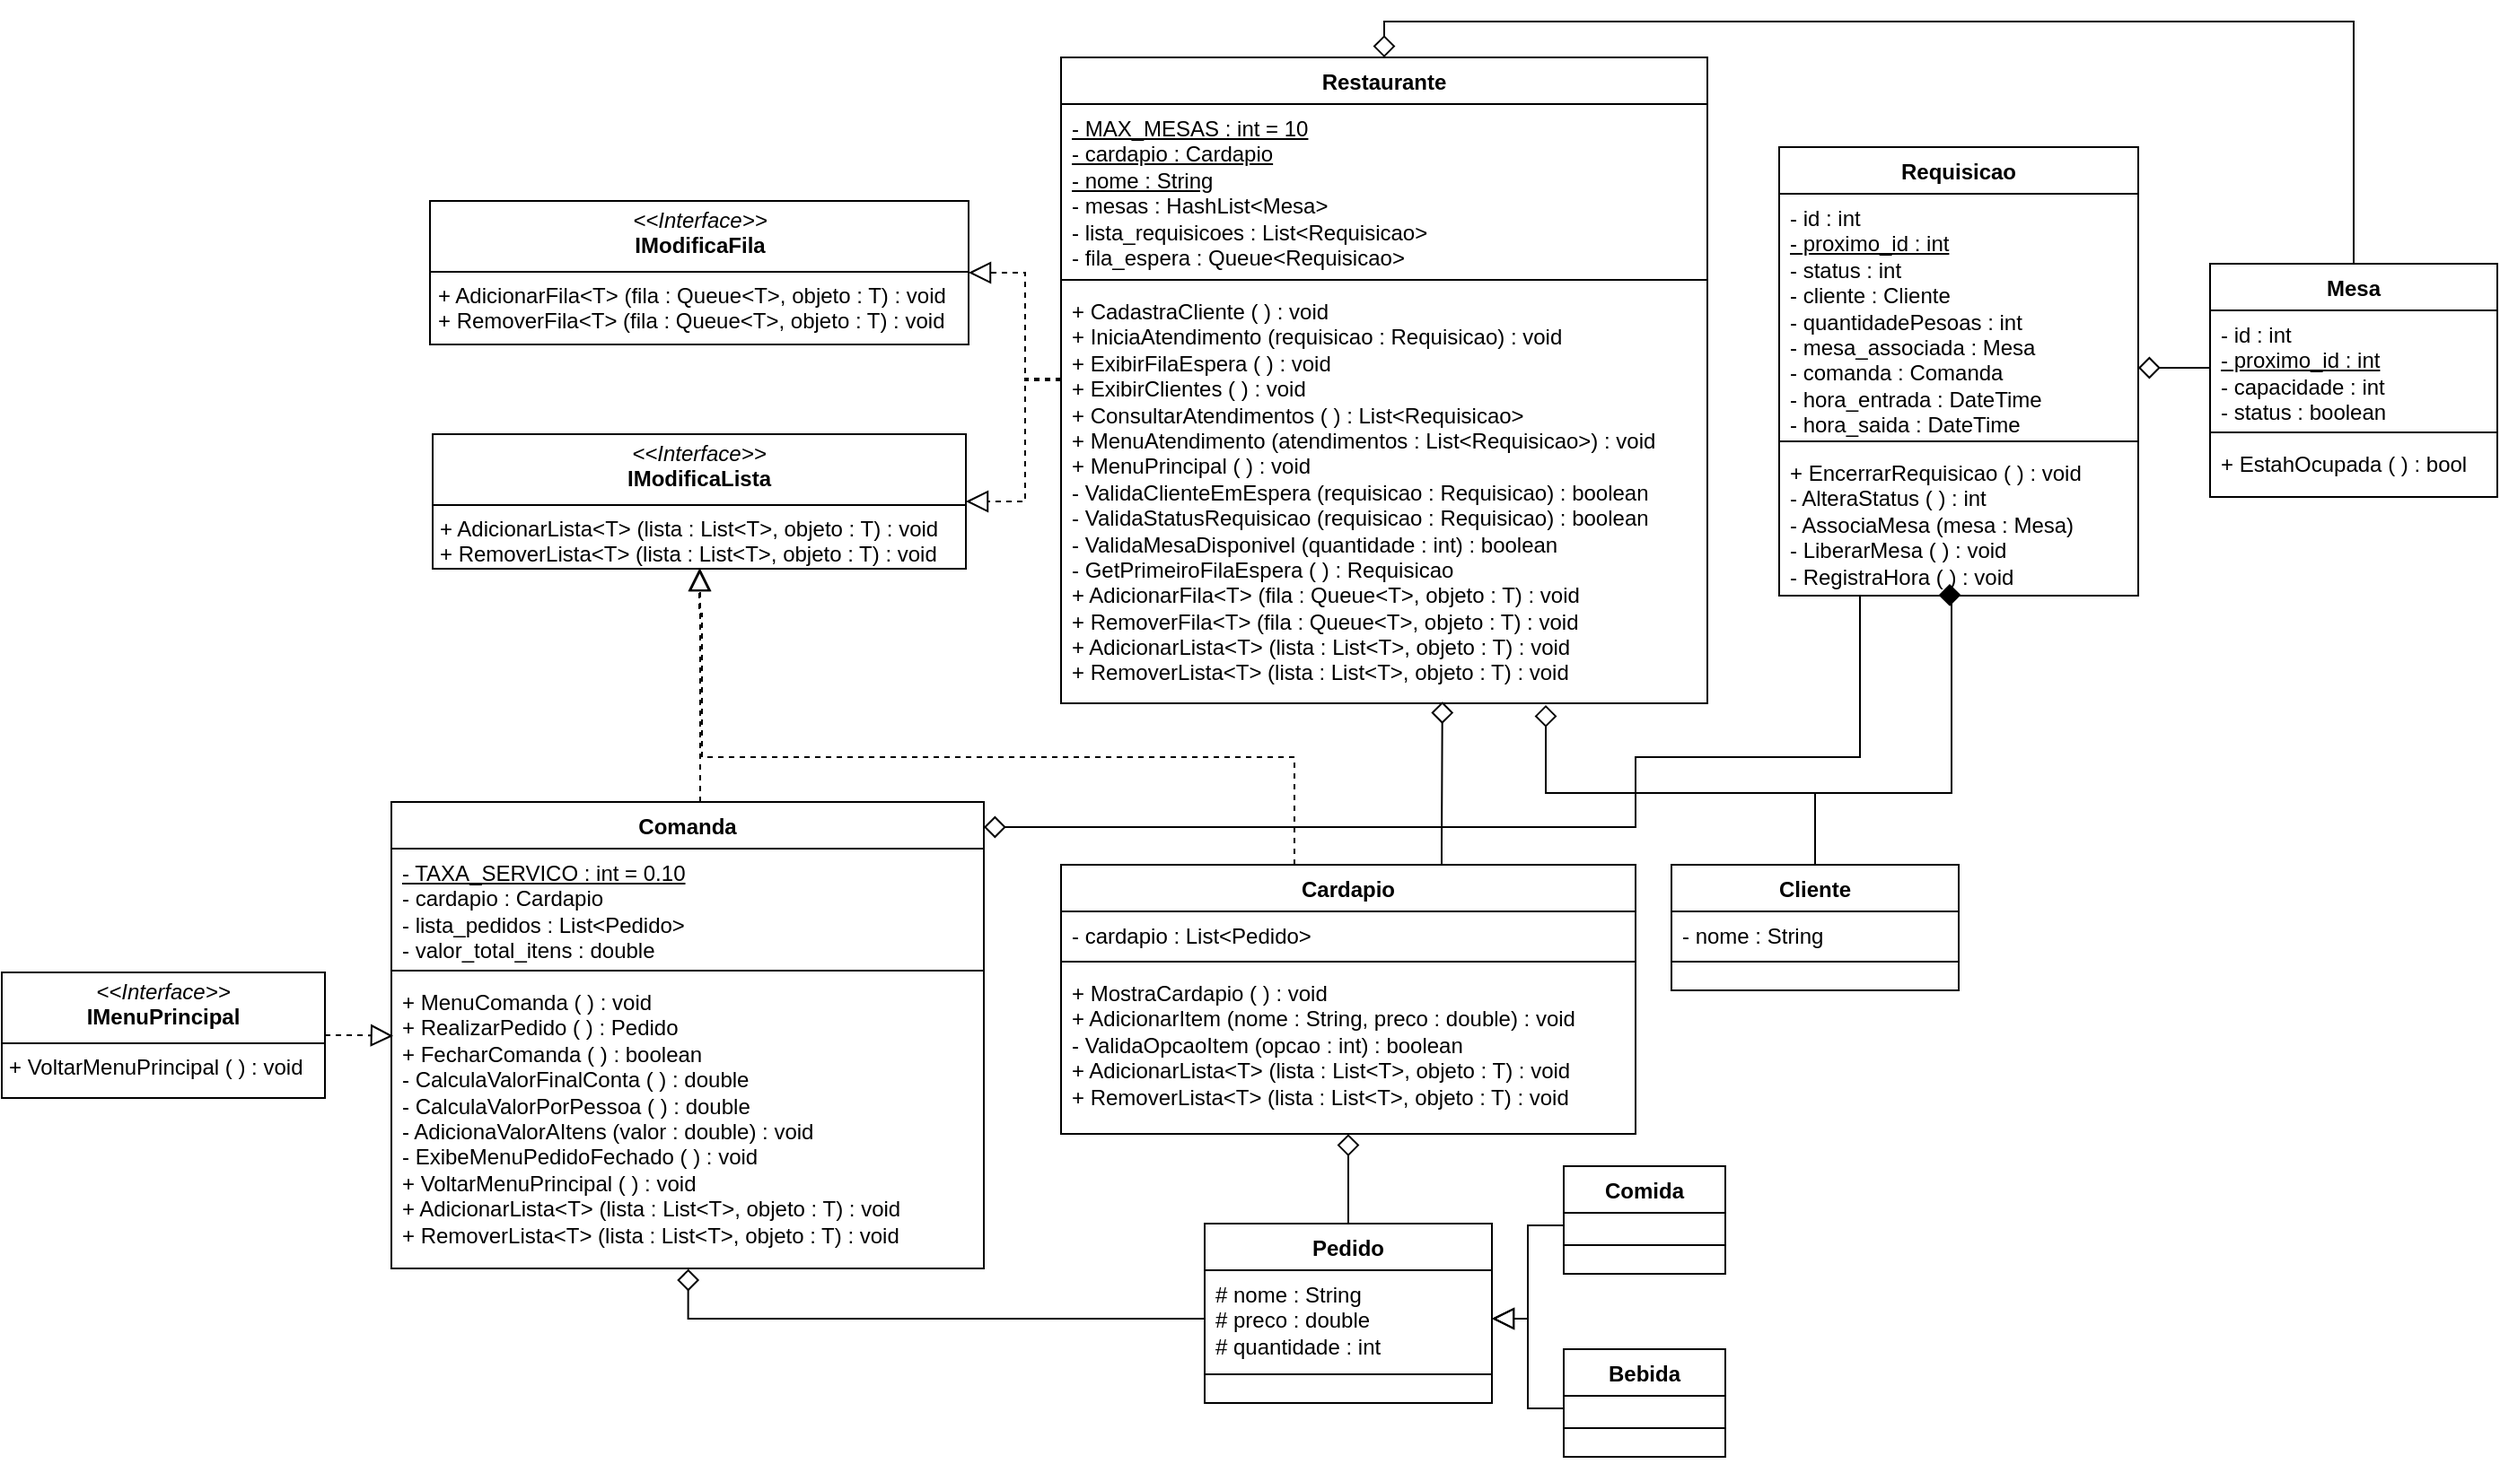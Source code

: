 <mxfile version="24.3.1" type="google">
  <diagram name="Página-1" id="lcVeJ5FBQLqtaVzQoK-S">
    <mxGraphModel dx="2442" dy="1972" grid="1" gridSize="10" guides="1" tooltips="1" connect="1" arrows="1" fold="1" page="1" pageScale="1" pageWidth="827" pageHeight="1169" math="0" shadow="0">
      <root>
        <mxCell id="0" />
        <mxCell id="1" parent="0" />
        <mxCell id="KyqSD-X1_ct-qLtzOenb-108" value="Cliente" style="swimlane;fontStyle=1;align=center;verticalAlign=top;childLayout=stackLayout;horizontal=1;startSize=26;horizontalStack=0;resizeParent=1;resizeParentMax=0;resizeLast=0;collapsible=1;marginBottom=0;whiteSpace=wrap;html=1;" parent="1" vertex="1">
          <mxGeometry x="300" y="210" width="160" height="70" as="geometry">
            <mxRectangle x="70" y="240" width="80" height="30" as="alternateBounds" />
          </mxGeometry>
        </mxCell>
        <mxCell id="KyqSD-X1_ct-qLtzOenb-109" value="- nome : String" style="text;strokeColor=none;fillColor=none;align=left;verticalAlign=top;spacingLeft=4;spacingRight=4;overflow=hidden;rotatable=0;points=[[0,0.5],[1,0.5]];portConstraint=eastwest;whiteSpace=wrap;html=1;" parent="KyqSD-X1_ct-qLtzOenb-108" vertex="1">
          <mxGeometry y="26" width="160" height="24" as="geometry" />
        </mxCell>
        <mxCell id="KyqSD-X1_ct-qLtzOenb-110" value="" style="line;strokeWidth=1;fillColor=none;align=left;verticalAlign=middle;spacingTop=-1;spacingLeft=3;spacingRight=3;rotatable=0;labelPosition=right;points=[];portConstraint=eastwest;strokeColor=inherit;" parent="KyqSD-X1_ct-qLtzOenb-108" vertex="1">
          <mxGeometry y="50" width="160" height="8" as="geometry" />
        </mxCell>
        <mxCell id="KyqSD-X1_ct-qLtzOenb-111" value="&lt;div&gt;&lt;br&gt;&lt;/div&gt;&lt;div&gt;&lt;br&gt;&lt;/div&gt;" style="text;strokeColor=none;fillColor=none;align=left;verticalAlign=top;spacingLeft=4;spacingRight=4;overflow=hidden;rotatable=0;points=[[0,0.5],[1,0.5]];portConstraint=eastwest;whiteSpace=wrap;html=1;" parent="KyqSD-X1_ct-qLtzOenb-108" vertex="1">
          <mxGeometry y="58" width="160" height="12" as="geometry" />
        </mxCell>
        <mxCell id="KyqSD-X1_ct-qLtzOenb-112" value="Restaurante" style="swimlane;fontStyle=1;align=center;verticalAlign=top;childLayout=stackLayout;horizontal=1;startSize=26;horizontalStack=0;resizeParent=1;resizeParentMax=0;resizeLast=0;collapsible=1;marginBottom=0;whiteSpace=wrap;html=1;" parent="1" vertex="1">
          <mxGeometry x="-40" y="-240" width="360" height="360" as="geometry">
            <mxRectangle x="70" y="240" width="80" height="30" as="alternateBounds" />
          </mxGeometry>
        </mxCell>
        <mxCell id="KyqSD-X1_ct-qLtzOenb-113" value="&lt;u&gt;- MAX_MESAS : int = 10&lt;br&gt;- cardapio : Cardapio&lt;br&gt;- nome : String&lt;br&gt;&lt;/u&gt;&lt;div&gt;- mesas : HashList&amp;lt;Mesa&amp;gt;&lt;br&gt;- lista_requisicoes : List&amp;lt;Requisicao&amp;gt;&lt;br&gt;- fila_espera : Queue&amp;lt;Requisicao&amp;gt;&lt;br&gt;&lt;/div&gt;" style="text;strokeColor=none;fillColor=none;align=left;verticalAlign=top;spacingLeft=4;spacingRight=4;overflow=hidden;rotatable=0;points=[[0,0.5],[1,0.5]];portConstraint=eastwest;whiteSpace=wrap;html=1;" parent="KyqSD-X1_ct-qLtzOenb-112" vertex="1">
          <mxGeometry y="26" width="360" height="94" as="geometry" />
        </mxCell>
        <mxCell id="KyqSD-X1_ct-qLtzOenb-114" value="" style="line;strokeWidth=1;fillColor=none;align=left;verticalAlign=middle;spacingTop=-1;spacingLeft=3;spacingRight=3;rotatable=0;labelPosition=right;points=[];portConstraint=eastwest;strokeColor=inherit;" parent="KyqSD-X1_ct-qLtzOenb-112" vertex="1">
          <mxGeometry y="120" width="360" height="8" as="geometry" />
        </mxCell>
        <mxCell id="KyqSD-X1_ct-qLtzOenb-115" value="&lt;div&gt;+ CadastraCliente ( ) : void&lt;br&gt;+ IniciaAtendimento (requisicao : Requisicao) : void&lt;br&gt;+ ExibirFilaEspera ( ) : void&lt;br&gt;+ ExibirClientes ( ) : void&lt;br&gt;+ ConsultarAtendimentos ( ) : List&amp;lt;Requisicao&amp;gt;&lt;br&gt;+ MenuAtendimento (atendimentos : List&amp;lt;Requisicao&amp;gt;) : void&lt;br&gt;+ MenuPrincipal ( ) : void&lt;br&gt;&lt;/div&gt;&lt;div&gt;- ValidaClienteEmEspera (requisicao : Requisicao) : boolean&lt;br&gt;- ValidaStatusRequisicao (requisicao : Requisicao) : boolean&lt;br&gt;- ValidaMesaDisponivel (quantidade : int) : boolean&lt;br&gt;- GetPrimeiroFilaEspera ( ) : Requisicao&lt;br&gt;+ AdicionarFila&amp;lt;T&amp;gt; (fila : Queue&amp;lt;T&amp;gt;, objeto : T) : void&lt;br&gt;+ RemoverFila&amp;lt;T&amp;gt; (fila : Queue&amp;lt;T&amp;gt;, objeto : T) : void&lt;br&gt;+ AdicionarLista&amp;lt;T&amp;gt; (lista : List&amp;lt;T&amp;gt;, objeto : T) : void&lt;br&gt;+ RemoverLista&amp;lt;T&amp;gt; (lista : List&amp;lt;T&amp;gt;, objeto : T) : void&lt;br&gt;&lt;/div&gt;" style="text;strokeColor=none;fillColor=none;align=left;verticalAlign=top;spacingLeft=4;spacingRight=4;overflow=hidden;rotatable=0;points=[[0,0.5],[1,0.5]];portConstraint=eastwest;whiteSpace=wrap;html=1;" parent="KyqSD-X1_ct-qLtzOenb-112" vertex="1">
          <mxGeometry y="128" width="360" height="232" as="geometry" />
        </mxCell>
        <mxCell id="KyqSD-X1_ct-qLtzOenb-167" value="" style="edgeStyle=orthogonalEdgeStyle;rounded=0;orthogonalLoop=1;jettySize=auto;html=1;endArrow=block;endFill=0;dashed=1;endSize=10;" parent="1" source="KyqSD-X1_ct-qLtzOenb-116" target="KyqSD-X1_ct-qLtzOenb-159" edge="1">
          <mxGeometry relative="1" as="geometry">
            <Array as="points">
              <mxPoint x="-241" y="150" />
              <mxPoint x="-241" y="150" />
            </Array>
          </mxGeometry>
        </mxCell>
        <mxCell id="KyqSD-X1_ct-qLtzOenb-116" value="Comanda" style="swimlane;fontStyle=1;align=center;verticalAlign=top;childLayout=stackLayout;horizontal=1;startSize=26;horizontalStack=0;resizeParent=1;resizeParentMax=0;resizeLast=0;collapsible=1;marginBottom=0;whiteSpace=wrap;html=1;" parent="1" vertex="1">
          <mxGeometry x="-413" y="175" width="330" height="260" as="geometry">
            <mxRectangle x="70" y="240" width="80" height="30" as="alternateBounds" />
          </mxGeometry>
        </mxCell>
        <mxCell id="KyqSD-X1_ct-qLtzOenb-117" value="&lt;u&gt;- TAXA_SERVICO : int = 0.10&lt;/u&gt;&lt;br&gt;- cardapio : Cardapio&lt;br&gt;- lista_pedidos : List&amp;lt;Pedido&amp;gt;&lt;br&gt;- valor_total_itens : double" style="text;strokeColor=none;fillColor=none;align=left;verticalAlign=top;spacingLeft=4;spacingRight=4;overflow=hidden;rotatable=0;points=[[0,0.5],[1,0.5]];portConstraint=eastwest;whiteSpace=wrap;html=1;" parent="KyqSD-X1_ct-qLtzOenb-116" vertex="1">
          <mxGeometry y="26" width="330" height="64" as="geometry" />
        </mxCell>
        <mxCell id="KyqSD-X1_ct-qLtzOenb-118" value="" style="line;strokeWidth=1;fillColor=none;align=left;verticalAlign=middle;spacingTop=-1;spacingLeft=3;spacingRight=3;rotatable=0;labelPosition=right;points=[];portConstraint=eastwest;strokeColor=inherit;" parent="KyqSD-X1_ct-qLtzOenb-116" vertex="1">
          <mxGeometry y="90" width="330" height="8" as="geometry" />
        </mxCell>
        <mxCell id="KyqSD-X1_ct-qLtzOenb-119" value="+ MenuComanda ( ) : void&lt;br&gt;+ RealizarPedido ( ) : Pedido&lt;br&gt;&lt;div&gt;+ FecharComanda ( ) : boolean&lt;br&gt;- CalculaValorFinalConta ( ) : double&lt;br&gt;- CalculaValorPorPessoa ( ) : double&lt;br&gt;- AdicionaValorAItens (valor : double) : void&lt;br&gt;- ExibeMenuPedidoFechado ( ) : void&lt;br&gt;+ VoltarMenuPrincipal ( ) : void&lt;br&gt;+ AdicionarLista&amp;lt;T&amp;gt; (lista : List&amp;lt;T&amp;gt;, objeto : T) : void&lt;br&gt;+ RemoverLista&amp;lt;T&amp;gt; (lista : List&amp;lt;T&amp;gt;, objeto : T) : void&lt;br&gt;&lt;/div&gt;" style="text;strokeColor=none;fillColor=none;align=left;verticalAlign=top;spacingLeft=4;spacingRight=4;overflow=hidden;rotatable=0;points=[[0,0.5],[1,0.5]];portConstraint=eastwest;whiteSpace=wrap;html=1;" parent="KyqSD-X1_ct-qLtzOenb-116" vertex="1">
          <mxGeometry y="98" width="330" height="162" as="geometry" />
        </mxCell>
        <mxCell id="KyqSD-X1_ct-qLtzOenb-124" value="Comida" style="swimlane;fontStyle=1;align=center;verticalAlign=top;childLayout=stackLayout;horizontal=1;startSize=26;horizontalStack=0;resizeParent=1;resizeParentMax=0;resizeLast=0;collapsible=1;marginBottom=0;whiteSpace=wrap;html=1;" parent="1" vertex="1">
          <mxGeometry x="240" y="378" width="90" height="60" as="geometry">
            <mxRectangle x="70" y="240" width="80" height="30" as="alternateBounds" />
          </mxGeometry>
        </mxCell>
        <mxCell id="KyqSD-X1_ct-qLtzOenb-125" value="&lt;div&gt;&lt;br&gt;&lt;/div&gt;" style="text;strokeColor=none;fillColor=none;align=left;verticalAlign=top;spacingLeft=4;spacingRight=4;overflow=hidden;rotatable=0;points=[[0,0.5],[1,0.5]];portConstraint=eastwest;whiteSpace=wrap;html=1;" parent="KyqSD-X1_ct-qLtzOenb-124" vertex="1">
          <mxGeometry y="26" width="90" height="14" as="geometry" />
        </mxCell>
        <mxCell id="KyqSD-X1_ct-qLtzOenb-126" value="" style="line;strokeWidth=1;fillColor=none;align=left;verticalAlign=middle;spacingTop=-1;spacingLeft=3;spacingRight=3;rotatable=0;labelPosition=right;points=[];portConstraint=eastwest;strokeColor=inherit;" parent="KyqSD-X1_ct-qLtzOenb-124" vertex="1">
          <mxGeometry y="40" width="90" height="8" as="geometry" />
        </mxCell>
        <mxCell id="KyqSD-X1_ct-qLtzOenb-127" value="&lt;div&gt;&lt;br&gt;&lt;/div&gt;&lt;div&gt;&lt;br&gt;&lt;/div&gt;" style="text;strokeColor=none;fillColor=none;align=left;verticalAlign=top;spacingLeft=4;spacingRight=4;overflow=hidden;rotatable=0;points=[[0,0.5],[1,0.5]];portConstraint=eastwest;whiteSpace=wrap;html=1;" parent="KyqSD-X1_ct-qLtzOenb-124" vertex="1">
          <mxGeometry y="48" width="90" height="12" as="geometry" />
        </mxCell>
        <mxCell id="KyqSD-X1_ct-qLtzOenb-128" value="Bebida" style="swimlane;fontStyle=1;align=center;verticalAlign=top;childLayout=stackLayout;horizontal=1;startSize=26;horizontalStack=0;resizeParent=1;resizeParentMax=0;resizeLast=0;collapsible=1;marginBottom=0;whiteSpace=wrap;html=1;" parent="1" vertex="1">
          <mxGeometry x="240" y="480" width="90" height="60" as="geometry">
            <mxRectangle x="70" y="240" width="80" height="30" as="alternateBounds" />
          </mxGeometry>
        </mxCell>
        <mxCell id="KyqSD-X1_ct-qLtzOenb-129" value="&lt;div&gt;&lt;br&gt;&lt;/div&gt;&lt;div&gt;&lt;br&gt;&lt;/div&gt;" style="text;strokeColor=none;fillColor=none;align=left;verticalAlign=top;spacingLeft=4;spacingRight=4;overflow=hidden;rotatable=0;points=[[0,0.5],[1,0.5]];portConstraint=eastwest;whiteSpace=wrap;html=1;" parent="KyqSD-X1_ct-qLtzOenb-128" vertex="1">
          <mxGeometry y="26" width="90" height="14" as="geometry" />
        </mxCell>
        <mxCell id="KyqSD-X1_ct-qLtzOenb-130" value="" style="line;strokeWidth=1;fillColor=none;align=left;verticalAlign=middle;spacingTop=-1;spacingLeft=3;spacingRight=3;rotatable=0;labelPosition=right;points=[];portConstraint=eastwest;strokeColor=inherit;" parent="KyqSD-X1_ct-qLtzOenb-128" vertex="1">
          <mxGeometry y="40" width="90" height="8" as="geometry" />
        </mxCell>
        <mxCell id="KyqSD-X1_ct-qLtzOenb-131" value="&lt;div&gt;&lt;br&gt;&lt;/div&gt;&lt;div&gt;&lt;br&gt;&lt;/div&gt;" style="text;strokeColor=none;fillColor=none;align=left;verticalAlign=top;spacingLeft=4;spacingRight=4;overflow=hidden;rotatable=0;points=[[0,0.5],[1,0.5]];portConstraint=eastwest;whiteSpace=wrap;html=1;" parent="KyqSD-X1_ct-qLtzOenb-128" vertex="1">
          <mxGeometry y="48" width="90" height="12" as="geometry" />
        </mxCell>
        <mxCell id="KyqSD-X1_ct-qLtzOenb-146" value="Requisicao" style="swimlane;fontStyle=1;align=center;verticalAlign=top;childLayout=stackLayout;horizontal=1;startSize=26;horizontalStack=0;resizeParent=1;resizeParentMax=0;resizeLast=0;collapsible=1;marginBottom=0;whiteSpace=wrap;html=1;" parent="1" vertex="1">
          <mxGeometry x="360" y="-190" width="200" height="250" as="geometry">
            <mxRectangle x="70" y="240" width="80" height="30" as="alternateBounds" />
          </mxGeometry>
        </mxCell>
        <mxCell id="KyqSD-X1_ct-qLtzOenb-147" value="- id : int&lt;br&gt;&lt;u&gt;- proximo_id : int&lt;/u&gt;&lt;br&gt;- status : int&lt;br&gt;- cliente : Cliente&lt;br&gt;- quantidadePesoas : int&lt;br&gt;- mesa_associada : Mesa&lt;br&gt;- comanda : Comanda&lt;br&gt;- hora_entrada : DateTime&lt;div&gt;- hora_saida : DateTime&lt;/div&gt;" style="text;strokeColor=none;fillColor=none;align=left;verticalAlign=top;spacingLeft=4;spacingRight=4;overflow=hidden;rotatable=0;points=[[0,0.5],[1,0.5]];portConstraint=eastwest;whiteSpace=wrap;html=1;" parent="KyqSD-X1_ct-qLtzOenb-146" vertex="1">
          <mxGeometry y="26" width="200" height="134" as="geometry" />
        </mxCell>
        <mxCell id="KyqSD-X1_ct-qLtzOenb-148" value="" style="line;strokeWidth=1;fillColor=none;align=left;verticalAlign=middle;spacingTop=-1;spacingLeft=3;spacingRight=3;rotatable=0;labelPosition=right;points=[];portConstraint=eastwest;strokeColor=inherit;" parent="KyqSD-X1_ct-qLtzOenb-146" vertex="1">
          <mxGeometry y="160" width="200" height="8" as="geometry" />
        </mxCell>
        <mxCell id="KyqSD-X1_ct-qLtzOenb-149" value="&lt;div&gt;+ EncerrarRequisicao ( ) : void&lt;br&gt;- AlteraStatus ( ) : int&lt;br&gt;- AssociaMesa (mesa : Mesa)&lt;br&gt;- LiberarMesa ( ) : void&lt;br&gt;- RegistraHora ( ) : void&lt;br&gt;&lt;/div&gt;" style="text;strokeColor=none;fillColor=none;align=left;verticalAlign=top;spacingLeft=4;spacingRight=4;overflow=hidden;rotatable=0;points=[[0,0.5],[1,0.5]];portConstraint=eastwest;whiteSpace=wrap;html=1;" parent="KyqSD-X1_ct-qLtzOenb-146" vertex="1">
          <mxGeometry y="168" width="200" height="82" as="geometry" />
        </mxCell>
        <mxCell id="KyqSD-X1_ct-qLtzOenb-180" style="edgeStyle=orthogonalEdgeStyle;rounded=0;orthogonalLoop=1;jettySize=auto;html=1;entryX=0.5;entryY=0;entryDx=0;entryDy=0;endArrow=diamond;endFill=0;endSize=10;" parent="1" source="KyqSD-X1_ct-qLtzOenb-150" target="KyqSD-X1_ct-qLtzOenb-112" edge="1">
          <mxGeometry relative="1" as="geometry">
            <Array as="points">
              <mxPoint x="680" y="-260" />
              <mxPoint x="140" y="-260" />
            </Array>
          </mxGeometry>
        </mxCell>
        <mxCell id="KyqSD-X1_ct-qLtzOenb-150" value="Mesa" style="swimlane;fontStyle=1;align=center;verticalAlign=top;childLayout=stackLayout;horizontal=1;startSize=26;horizontalStack=0;resizeParent=1;resizeParentMax=0;resizeLast=0;collapsible=1;marginBottom=0;whiteSpace=wrap;html=1;" parent="1" vertex="1">
          <mxGeometry x="600" y="-125" width="160" height="130" as="geometry">
            <mxRectangle x="70" y="240" width="80" height="30" as="alternateBounds" />
          </mxGeometry>
        </mxCell>
        <mxCell id="KyqSD-X1_ct-qLtzOenb-151" value="- id : int&lt;br&gt;&lt;u&gt;- proximo_id : int&lt;/u&gt;&lt;br&gt;- capacidade : int&lt;br&gt;- status : boolean" style="text;strokeColor=none;fillColor=none;align=left;verticalAlign=top;spacingLeft=4;spacingRight=4;overflow=hidden;rotatable=0;points=[[0,0.5],[1,0.5]];portConstraint=eastwest;whiteSpace=wrap;html=1;" parent="KyqSD-X1_ct-qLtzOenb-150" vertex="1">
          <mxGeometry y="26" width="160" height="64" as="geometry" />
        </mxCell>
        <mxCell id="KyqSD-X1_ct-qLtzOenb-152" value="" style="line;strokeWidth=1;fillColor=none;align=left;verticalAlign=middle;spacingTop=-1;spacingLeft=3;spacingRight=3;rotatable=0;labelPosition=right;points=[];portConstraint=eastwest;strokeColor=inherit;" parent="KyqSD-X1_ct-qLtzOenb-150" vertex="1">
          <mxGeometry y="90" width="160" height="8" as="geometry" />
        </mxCell>
        <mxCell id="KyqSD-X1_ct-qLtzOenb-153" value="+ EstahOcupada ( ) : bool" style="text;strokeColor=none;fillColor=none;align=left;verticalAlign=top;spacingLeft=4;spacingRight=4;overflow=hidden;rotatable=0;points=[[0,0.5],[1,0.5]];portConstraint=eastwest;whiteSpace=wrap;html=1;" parent="KyqSD-X1_ct-qLtzOenb-150" vertex="1">
          <mxGeometry y="98" width="160" height="32" as="geometry" />
        </mxCell>
        <mxCell id="KyqSD-X1_ct-qLtzOenb-184" style="edgeStyle=orthogonalEdgeStyle;rounded=0;orthogonalLoop=1;jettySize=auto;html=1;endArrow=block;endFill=0;endSize=10;dashed=1;entryX=0.5;entryY=1;entryDx=0;entryDy=0;" parent="1" source="KyqSD-X1_ct-qLtzOenb-155" target="KyqSD-X1_ct-qLtzOenb-159" edge="1">
          <mxGeometry relative="1" as="geometry">
            <Array as="points">
              <mxPoint x="90" y="150" />
              <mxPoint x="-240" y="150" />
              <mxPoint x="-240" y="70" />
              <mxPoint x="-241" y="70" />
            </Array>
            <mxPoint x="-290" y="80" as="targetPoint" />
          </mxGeometry>
        </mxCell>
        <mxCell id="KyqSD-X1_ct-qLtzOenb-155" value="Cardapio" style="swimlane;fontStyle=1;align=center;verticalAlign=top;childLayout=stackLayout;horizontal=1;startSize=26;horizontalStack=0;resizeParent=1;resizeParentMax=0;resizeLast=0;collapsible=1;marginBottom=0;whiteSpace=wrap;html=1;" parent="1" vertex="1">
          <mxGeometry x="-40" y="210" width="320" height="150" as="geometry">
            <mxRectangle x="70" y="240" width="80" height="30" as="alternateBounds" />
          </mxGeometry>
        </mxCell>
        <mxCell id="KyqSD-X1_ct-qLtzOenb-156" value="&lt;div&gt;- cardapio : List&amp;lt;Pedido&amp;gt;&lt;/div&gt;" style="text;strokeColor=none;fillColor=none;align=left;verticalAlign=top;spacingLeft=4;spacingRight=4;overflow=hidden;rotatable=0;points=[[0,0.5],[1,0.5]];portConstraint=eastwest;whiteSpace=wrap;html=1;" parent="KyqSD-X1_ct-qLtzOenb-155" vertex="1">
          <mxGeometry y="26" width="320" height="24" as="geometry" />
        </mxCell>
        <mxCell id="KyqSD-X1_ct-qLtzOenb-157" value="" style="line;strokeWidth=1;fillColor=none;align=left;verticalAlign=middle;spacingTop=-1;spacingLeft=3;spacingRight=3;rotatable=0;labelPosition=right;points=[];portConstraint=eastwest;strokeColor=inherit;" parent="KyqSD-X1_ct-qLtzOenb-155" vertex="1">
          <mxGeometry y="50" width="320" height="8" as="geometry" />
        </mxCell>
        <mxCell id="KyqSD-X1_ct-qLtzOenb-158" value="&lt;div&gt;+ MostraCardapio ( ) : void&lt;br&gt;&lt;/div&gt;&lt;div&gt;+ AdicionarItem (nome : String, preco : double) : void&lt;br&gt;- ValidaOpcaoItem (opcao&amp;nbsp;: int) : boolean&lt;br&gt;+ AdicionarLista&amp;lt;T&amp;gt; (lista : List&amp;lt;T&amp;gt;, objeto : T) : void&lt;br&gt;+ RemoverLista&amp;lt;T&amp;gt; (lista : List&amp;lt;T&amp;gt;, objeto : T) : void&lt;br&gt;&lt;/div&gt;" style="text;strokeColor=none;fillColor=none;align=left;verticalAlign=top;spacingLeft=4;spacingRight=4;overflow=hidden;rotatable=0;points=[[0,0.5],[1,0.5]];portConstraint=eastwest;whiteSpace=wrap;html=1;" parent="KyqSD-X1_ct-qLtzOenb-155" vertex="1">
          <mxGeometry y="58" width="320" height="92" as="geometry" />
        </mxCell>
        <mxCell id="KyqSD-X1_ct-qLtzOenb-159" value="&lt;p style=&quot;margin:0px;margin-top:4px;text-align:center;&quot;&gt;&lt;i&gt;&amp;lt;&amp;lt;Interface&amp;gt;&amp;gt;&lt;/i&gt;&lt;br&gt;&lt;b&gt;IModificaLista&lt;/b&gt;&lt;/p&gt;&lt;hr size=&quot;1&quot; style=&quot;border-style:solid;&quot;&gt;&lt;p style=&quot;margin:0px;margin-left:4px;&quot;&gt;+ AdicionarLista&amp;lt;T&amp;gt; (lista : List&amp;lt;T&amp;gt;, objeto : T) : void&lt;br&gt;+ RemoverLista&amp;lt;T&amp;gt; (lista : List&amp;lt;T&amp;gt;, objeto : T) : void&lt;br&gt;&lt;/p&gt;" style="verticalAlign=top;align=left;overflow=fill;html=1;whiteSpace=wrap;" parent="1" vertex="1">
          <mxGeometry x="-390" y="-30" width="297" height="75" as="geometry" />
        </mxCell>
        <mxCell id="KyqSD-X1_ct-qLtzOenb-199" value="" style="edgeStyle=orthogonalEdgeStyle;rounded=0;orthogonalLoop=1;jettySize=auto;html=1;entryX=0.003;entryY=0.2;entryDx=0;entryDy=0;entryPerimeter=0;endArrow=block;endFill=0;endSize=10;dashed=1;" parent="1" source="KyqSD-X1_ct-qLtzOenb-161" target="KyqSD-X1_ct-qLtzOenb-119" edge="1">
          <mxGeometry relative="1" as="geometry" />
        </mxCell>
        <mxCell id="KyqSD-X1_ct-qLtzOenb-161" value="&lt;p style=&quot;margin:0px;margin-top:4px;text-align:center;&quot;&gt;&lt;i&gt;&amp;lt;&amp;lt;Interface&amp;gt;&amp;gt;&lt;/i&gt;&lt;br&gt;&lt;b&gt;IMenuPrincipal&lt;/b&gt;&lt;/p&gt;&lt;hr size=&quot;1&quot; style=&quot;border-style:solid;&quot;&gt;&lt;p style=&quot;margin:0px;margin-left:4px;&quot;&gt;+ VoltarMenuPrincipal ( ) : void&lt;br&gt;&lt;/p&gt;" style="verticalAlign=top;align=left;overflow=fill;html=1;whiteSpace=wrap;" parent="1" vertex="1">
          <mxGeometry x="-630" y="270" width="180" height="70" as="geometry" />
        </mxCell>
        <mxCell id="KyqSD-X1_ct-qLtzOenb-166" style="edgeStyle=orthogonalEdgeStyle;rounded=0;orthogonalLoop=1;jettySize=auto;html=1;entryX=1;entryY=0.5;entryDx=0;entryDy=0;dashed=1;endArrow=block;endFill=0;endSize=10;" parent="1" target="KyqSD-X1_ct-qLtzOenb-159" edge="1">
          <mxGeometry relative="1" as="geometry">
            <mxPoint x="-40" y="-61" as="sourcePoint" />
            <mxPoint x="-130" y="-60" as="targetPoint" />
            <Array as="points">
              <mxPoint x="-60" y="-61" />
              <mxPoint x="-60" y="7" />
            </Array>
          </mxGeometry>
        </mxCell>
        <mxCell id="KyqSD-X1_ct-qLtzOenb-168" value="&lt;p style=&quot;margin:0px;margin-top:4px;text-align:center;&quot;&gt;&lt;i&gt;&amp;lt;&amp;lt;Interface&amp;gt;&amp;gt;&lt;/i&gt;&lt;br&gt;&lt;b&gt;IModificaFila&lt;/b&gt;&lt;/p&gt;&lt;hr size=&quot;1&quot; style=&quot;border-style:solid;&quot;&gt;&lt;p style=&quot;margin:0px;margin-left:4px;&quot;&gt;+ AdicionarFila&amp;lt;T&amp;gt; (fila : Queue&amp;lt;T&amp;gt;, objeto : T) : void&lt;br&gt;+ RemoverFila&amp;lt;T&amp;gt; (fila : Queue&amp;lt;T&amp;gt;, objeto : T) : void&lt;br&gt;&lt;/p&gt;" style="verticalAlign=top;align=left;overflow=fill;html=1;whiteSpace=wrap;" parent="1" vertex="1">
          <mxGeometry x="-391.5" y="-160" width="300" height="80" as="geometry" />
        </mxCell>
        <mxCell id="KyqSD-X1_ct-qLtzOenb-169" style="edgeStyle=orthogonalEdgeStyle;rounded=0;orthogonalLoop=1;jettySize=auto;html=1;dashed=1;endArrow=block;endFill=0;endSize=10;entryX=1;entryY=0.5;entryDx=0;entryDy=0;" parent="1" source="KyqSD-X1_ct-qLtzOenb-115" target="KyqSD-X1_ct-qLtzOenb-168" edge="1">
          <mxGeometry relative="1" as="geometry">
            <mxPoint x="-30" y="-51" as="sourcePoint" />
            <mxPoint x="-110" y="-50" as="targetPoint" />
            <Array as="points">
              <mxPoint x="-60" y="-60" />
              <mxPoint x="-60" y="-120" />
            </Array>
          </mxGeometry>
        </mxCell>
        <mxCell id="KyqSD-X1_ct-qLtzOenb-187" value="" style="edgeStyle=orthogonalEdgeStyle;rounded=0;orthogonalLoop=1;jettySize=auto;html=1;entryX=0.5;entryY=1.001;entryDx=0;entryDy=0;entryPerimeter=0;endArrow=diamond;endFill=0;endSize=10;" parent="1" source="KyqSD-X1_ct-qLtzOenb-174" target="KyqSD-X1_ct-qLtzOenb-158" edge="1">
          <mxGeometry relative="1" as="geometry" />
        </mxCell>
        <mxCell id="KyqSD-X1_ct-qLtzOenb-174" value="Pedido" style="swimlane;fontStyle=1;align=center;verticalAlign=top;childLayout=stackLayout;horizontal=1;startSize=26;horizontalStack=0;resizeParent=1;resizeParentMax=0;resizeLast=0;collapsible=1;marginBottom=0;whiteSpace=wrap;html=1;" parent="1" vertex="1">
          <mxGeometry x="40" y="410" width="160" height="100" as="geometry">
            <mxRectangle x="70" y="240" width="80" height="30" as="alternateBounds" />
          </mxGeometry>
        </mxCell>
        <mxCell id="KyqSD-X1_ct-qLtzOenb-175" value="# nome : String&lt;br&gt;# preco : double&lt;div&gt;# quantidade : int&lt;/div&gt;" style="text;strokeColor=none;fillColor=none;align=left;verticalAlign=top;spacingLeft=4;spacingRight=4;overflow=hidden;rotatable=0;points=[[0,0.5],[1,0.5]];portConstraint=eastwest;whiteSpace=wrap;html=1;" parent="KyqSD-X1_ct-qLtzOenb-174" vertex="1">
          <mxGeometry y="26" width="160" height="54" as="geometry" />
        </mxCell>
        <mxCell id="KyqSD-X1_ct-qLtzOenb-176" value="" style="line;strokeWidth=1;fillColor=none;align=left;verticalAlign=middle;spacingTop=-1;spacingLeft=3;spacingRight=3;rotatable=0;labelPosition=right;points=[];portConstraint=eastwest;strokeColor=inherit;" parent="KyqSD-X1_ct-qLtzOenb-174" vertex="1">
          <mxGeometry y="80" width="160" height="8" as="geometry" />
        </mxCell>
        <mxCell id="KyqSD-X1_ct-qLtzOenb-177" value="&lt;br&gt;&lt;div&gt;&lt;br&gt;&lt;/div&gt;" style="text;strokeColor=none;fillColor=none;align=left;verticalAlign=top;spacingLeft=4;spacingRight=4;overflow=hidden;rotatable=0;points=[[0,0.5],[1,0.5]];portConstraint=eastwest;whiteSpace=wrap;html=1;" parent="KyqSD-X1_ct-qLtzOenb-174" vertex="1">
          <mxGeometry y="88" width="160" height="12" as="geometry" />
        </mxCell>
        <mxCell id="KyqSD-X1_ct-qLtzOenb-181" value="" style="edgeStyle=orthogonalEdgeStyle;rounded=0;orthogonalLoop=1;jettySize=auto;html=1;endArrow=diamond;endFill=0;endSize=10;exitX=0;exitY=0.5;exitDx=0;exitDy=0;" parent="1" source="KyqSD-X1_ct-qLtzOenb-151" target="KyqSD-X1_ct-qLtzOenb-147" edge="1">
          <mxGeometry relative="1" as="geometry">
            <Array as="points">
              <mxPoint x="580" y="-67" />
              <mxPoint x="580" y="-67" />
            </Array>
          </mxGeometry>
        </mxCell>
        <mxCell id="KyqSD-X1_ct-qLtzOenb-189" value="" style="edgeStyle=orthogonalEdgeStyle;rounded=0;orthogonalLoop=1;jettySize=auto;html=1;entryX=0.501;entryY=1.002;entryDx=0;entryDy=0;entryPerimeter=0;endSize=10;endArrow=diamond;endFill=0;" parent="1" source="KyqSD-X1_ct-qLtzOenb-175" target="KyqSD-X1_ct-qLtzOenb-119" edge="1">
          <mxGeometry relative="1" as="geometry" />
        </mxCell>
        <mxCell id="KyqSD-X1_ct-qLtzOenb-190" style="edgeStyle=orthogonalEdgeStyle;rounded=0;orthogonalLoop=1;jettySize=auto;html=1;endArrow=diamond;endFill=1;endSize=10;entryX=0.506;entryY=0.996;entryDx=0;entryDy=0;entryPerimeter=0;" parent="1" source="KyqSD-X1_ct-qLtzOenb-108" target="KyqSD-X1_ct-qLtzOenb-149" edge="1">
          <mxGeometry relative="1" as="geometry">
            <Array as="points">
              <mxPoint x="380" y="170" />
              <mxPoint x="456" y="170" />
            </Array>
            <mxPoint x="457" y="90" as="targetPoint" />
          </mxGeometry>
        </mxCell>
        <mxCell id="KyqSD-X1_ct-qLtzOenb-191" style="edgeStyle=orthogonalEdgeStyle;rounded=0;orthogonalLoop=1;jettySize=auto;html=1;exitX=0.25;exitY=1;exitDx=0;exitDy=0;endArrow=diamond;endFill=0;endSize=10;" parent="1" source="KyqSD-X1_ct-qLtzOenb-146" edge="1" target="KyqSD-X1_ct-qLtzOenb-116">
          <mxGeometry relative="1" as="geometry">
            <mxPoint x="404.6" y="119.996" as="sourcePoint" />
            <mxPoint x="-100" y="189.42" as="targetPoint" />
            <Array as="points">
              <mxPoint x="405" y="150" />
              <mxPoint x="280" y="150" />
              <mxPoint x="280" y="189" />
            </Array>
          </mxGeometry>
        </mxCell>
        <mxCell id="KyqSD-X1_ct-qLtzOenb-192" style="edgeStyle=orthogonalEdgeStyle;rounded=0;orthogonalLoop=1;jettySize=auto;html=1;entryX=0.59;entryY=0.996;entryDx=0;entryDy=0;entryPerimeter=0;endArrow=diamond;endFill=0;endSize=10;" parent="1" source="KyqSD-X1_ct-qLtzOenb-155" target="KyqSD-X1_ct-qLtzOenb-115" edge="1">
          <mxGeometry relative="1" as="geometry">
            <Array as="points">
              <mxPoint x="172" y="200" />
              <mxPoint x="172" y="200" />
            </Array>
          </mxGeometry>
        </mxCell>
        <mxCell id="KyqSD-X1_ct-qLtzOenb-195" style="edgeStyle=orthogonalEdgeStyle;rounded=0;orthogonalLoop=1;jettySize=auto;html=1;endArrow=diamond;endFill=0;endSize=10;" parent="1" source="KyqSD-X1_ct-qLtzOenb-108" edge="1">
          <mxGeometry relative="1" as="geometry">
            <mxPoint x="230" y="121" as="targetPoint" />
            <Array as="points">
              <mxPoint x="380" y="170" />
              <mxPoint x="230" y="170" />
            </Array>
          </mxGeometry>
        </mxCell>
        <mxCell id="KyqSD-X1_ct-qLtzOenb-196" value="" style="edgeStyle=orthogonalEdgeStyle;rounded=0;orthogonalLoop=1;jettySize=auto;html=1;endArrow=block;endFill=0;endSize=10;" parent="1" source="KyqSD-X1_ct-qLtzOenb-125" target="KyqSD-X1_ct-qLtzOenb-175" edge="1">
          <mxGeometry relative="1" as="geometry" />
        </mxCell>
        <mxCell id="KyqSD-X1_ct-qLtzOenb-197" value="" style="edgeStyle=orthogonalEdgeStyle;rounded=0;orthogonalLoop=1;jettySize=auto;html=1;entryX=1;entryY=0.5;entryDx=0;entryDy=0;endArrow=block;endFill=0;endSize=10;" parent="1" source="KyqSD-X1_ct-qLtzOenb-129" target="KyqSD-X1_ct-qLtzOenb-175" edge="1">
          <mxGeometry relative="1" as="geometry" />
        </mxCell>
      </root>
    </mxGraphModel>
  </diagram>
</mxfile>
